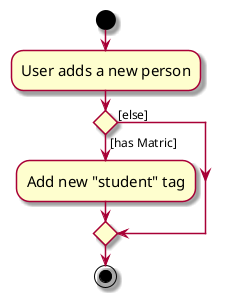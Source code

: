 @startuml
skin rose
skinparam ActivityFontSize 15
skinparam ArrowFontSize 12
start
:User adds a new person;

if () then ([has Matric])
    :Add new "student" tag;
else ([else])
endif
stop
@enduml
